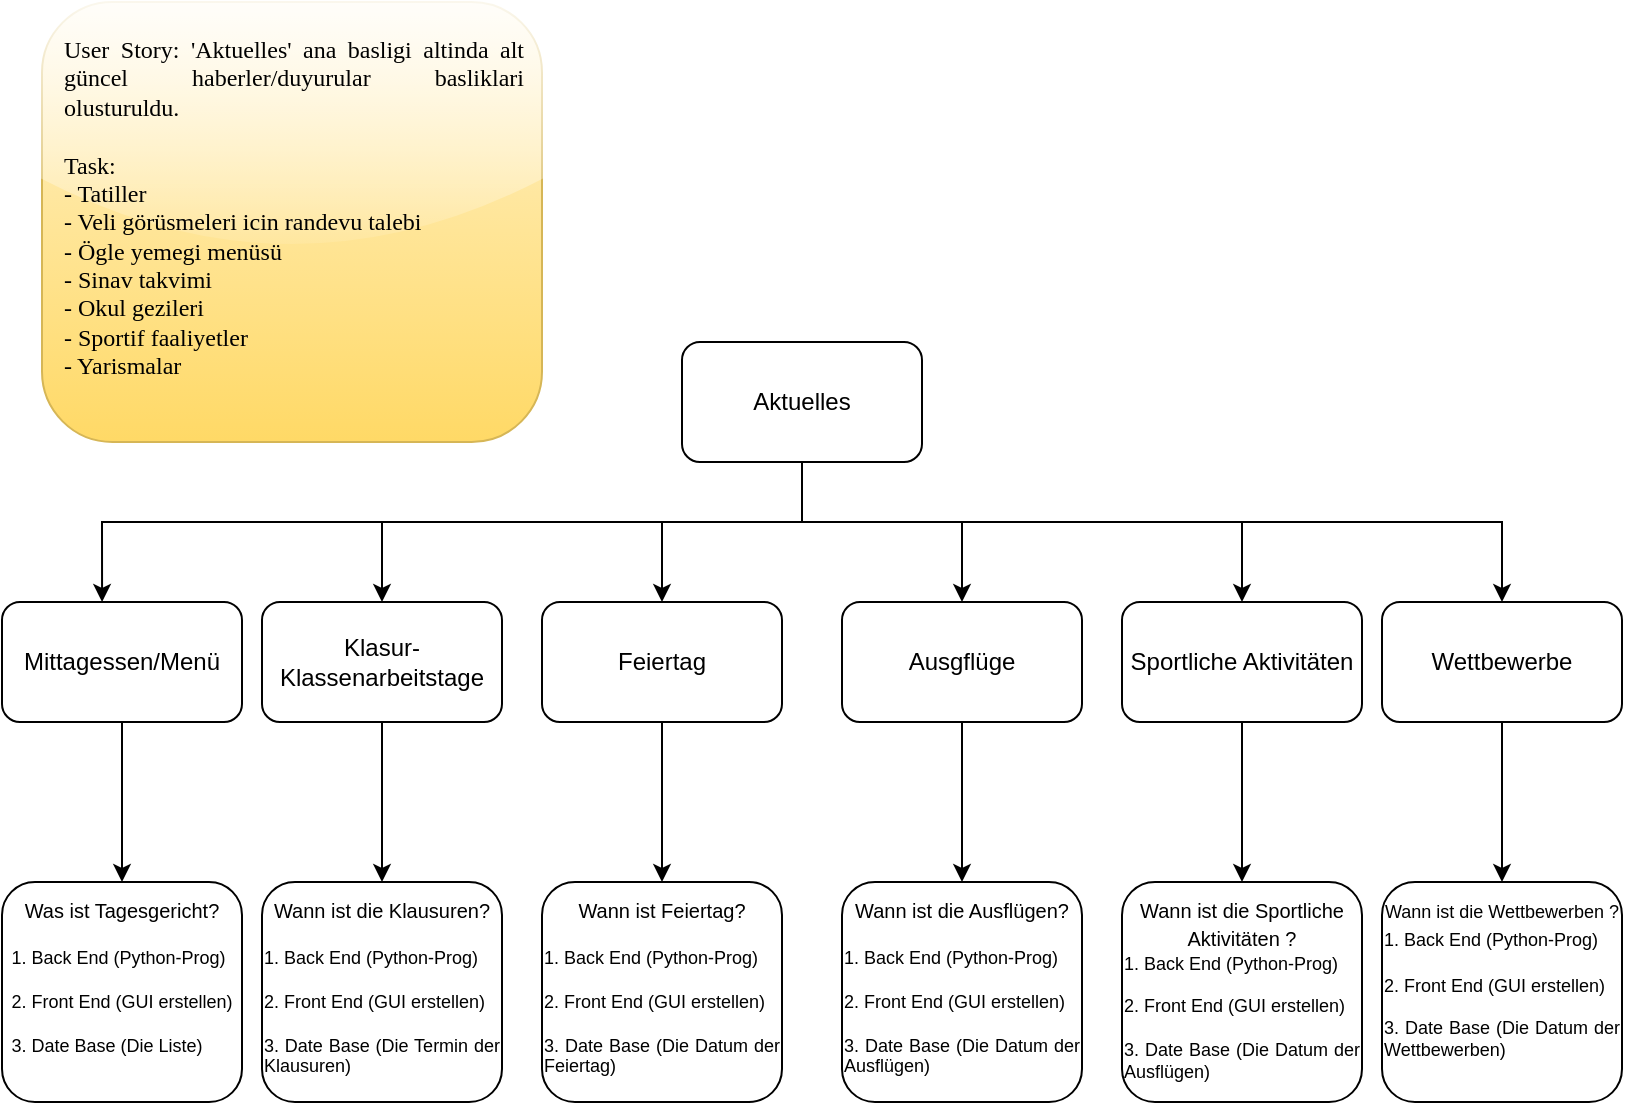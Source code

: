 <mxfile version="17.4.0" type="device"><diagram id="ag9TKYUl0Q_dsBeCjM64" name="Page-1"><mxGraphModel dx="1097" dy="611" grid="1" gridSize="10" guides="1" tooltips="1" connect="1" arrows="1" fold="1" page="1" pageScale="1" pageWidth="827" pageHeight="1169" math="0" shadow="0"><root><mxCell id="0"/><mxCell id="1" parent="0"/><mxCell id="qNdXrJqfPOHl2-CgB8Ul-1" value="Aktuelles" style="rounded=1;whiteSpace=wrap;html=1;" vertex="1" parent="1"><mxGeometry x="350" y="180" width="120" height="60" as="geometry"/></mxCell><mxCell id="qNdXrJqfPOHl2-CgB8Ul-3" value="Feiertag" style="rounded=1;whiteSpace=wrap;html=1;" vertex="1" parent="1"><mxGeometry x="280" y="310" width="120" height="60" as="geometry"/></mxCell><mxCell id="qNdXrJqfPOHl2-CgB8Ul-4" value="" style="endArrow=classic;html=1;rounded=0;entryX=0.417;entryY=0;entryDx=0;entryDy=0;entryPerimeter=0;" edge="1" parent="1" target="qNdXrJqfPOHl2-CgB8Ul-6"><mxGeometry width="50" height="50" relative="1" as="geometry"><mxPoint x="410" y="270" as="sourcePoint"/><mxPoint x="60" y="300" as="targetPoint"/><Array as="points"><mxPoint x="230" y="270"/><mxPoint x="60" y="270"/></Array></mxGeometry></mxCell><mxCell id="qNdXrJqfPOHl2-CgB8Ul-22" value="" style="edgeStyle=orthogonalEdgeStyle;rounded=0;orthogonalLoop=1;jettySize=auto;html=1;" edge="1" parent="1" source="qNdXrJqfPOHl2-CgB8Ul-6" target="qNdXrJqfPOHl2-CgB8Ul-21"><mxGeometry relative="1" as="geometry"/></mxCell><mxCell id="qNdXrJqfPOHl2-CgB8Ul-6" value="Mittagessen/Menü" style="rounded=1;whiteSpace=wrap;html=1;" vertex="1" parent="1"><mxGeometry x="10" y="310" width="120" height="60" as="geometry"/></mxCell><mxCell id="qNdXrJqfPOHl2-CgB8Ul-7" value="Klasur-&lt;br&gt;Klassenarbeitstage" style="rounded=1;whiteSpace=wrap;html=1;" vertex="1" parent="1"><mxGeometry x="140" y="310" width="120" height="60" as="geometry"/></mxCell><mxCell id="qNdXrJqfPOHl2-CgB8Ul-8" value="" style="endArrow=classic;html=1;rounded=0;entryX=0.5;entryY=0;entryDx=0;entryDy=0;" edge="1" parent="1" target="qNdXrJqfPOHl2-CgB8Ul-7"><mxGeometry width="50" height="50" relative="1" as="geometry"><mxPoint x="200" y="270" as="sourcePoint"/><mxPoint x="239.5" y="310" as="targetPoint"/></mxGeometry></mxCell><mxCell id="qNdXrJqfPOHl2-CgB8Ul-9" value="Ausgflüge" style="rounded=1;whiteSpace=wrap;html=1;" vertex="1" parent="1"><mxGeometry x="430" y="310" width="120" height="60" as="geometry"/></mxCell><mxCell id="qNdXrJqfPOHl2-CgB8Ul-10" value="Sportliche Aktivitäten" style="rounded=1;whiteSpace=wrap;html=1;" vertex="1" parent="1"><mxGeometry x="570" y="310" width="120" height="60" as="geometry"/></mxCell><mxCell id="qNdXrJqfPOHl2-CgB8Ul-12" value="Wettbewerbe" style="rounded=1;whiteSpace=wrap;html=1;" vertex="1" parent="1"><mxGeometry x="700" y="310" width="120" height="60" as="geometry"/></mxCell><mxCell id="qNdXrJqfPOHl2-CgB8Ul-14" value="" style="endArrow=classic;html=1;rounded=0;entryX=0.5;entryY=0;entryDx=0;entryDy=0;" edge="1" parent="1" target="qNdXrJqfPOHl2-CgB8Ul-3"><mxGeometry width="50" height="50" relative="1" as="geometry"><mxPoint x="340" y="270" as="sourcePoint"/><mxPoint x="510" y="410" as="targetPoint"/></mxGeometry></mxCell><mxCell id="qNdXrJqfPOHl2-CgB8Ul-15" value="" style="endArrow=classic;html=1;rounded=0;entryX=0.5;entryY=0;entryDx=0;entryDy=0;" edge="1" parent="1" target="qNdXrJqfPOHl2-CgB8Ul-12"><mxGeometry width="50" height="50" relative="1" as="geometry"><mxPoint x="410" y="270" as="sourcePoint"/><mxPoint x="760" y="270" as="targetPoint"/><Array as="points"><mxPoint x="760" y="270"/></Array></mxGeometry></mxCell><mxCell id="qNdXrJqfPOHl2-CgB8Ul-16" value="" style="endArrow=classic;html=1;rounded=0;entryX=0.5;entryY=0;entryDx=0;entryDy=0;" edge="1" parent="1" target="qNdXrJqfPOHl2-CgB8Ul-9"><mxGeometry width="50" height="50" relative="1" as="geometry"><mxPoint x="490" y="270" as="sourcePoint"/><mxPoint x="530.0" y="430.0" as="targetPoint"/></mxGeometry></mxCell><mxCell id="qNdXrJqfPOHl2-CgB8Ul-17" value="" style="endArrow=classic;html=1;rounded=0;entryX=0.5;entryY=0;entryDx=0;entryDy=0;" edge="1" parent="1" target="qNdXrJqfPOHl2-CgB8Ul-10"><mxGeometry width="50" height="50" relative="1" as="geometry"><mxPoint x="630" y="270" as="sourcePoint"/><mxPoint x="540.0" y="440.0" as="targetPoint"/></mxGeometry></mxCell><mxCell id="qNdXrJqfPOHl2-CgB8Ul-20" value="" style="endArrow=none;html=1;rounded=0;exitX=0.5;exitY=1;exitDx=0;exitDy=0;" edge="1" parent="1" source="qNdXrJqfPOHl2-CgB8Ul-1"><mxGeometry width="50" height="50" relative="1" as="geometry"><mxPoint x="460" y="460" as="sourcePoint"/><mxPoint x="410" y="270" as="targetPoint"/></mxGeometry></mxCell><mxCell id="qNdXrJqfPOHl2-CgB8Ul-21" value="&lt;div&gt;&lt;span style=&quot;font-size: 10px&quot;&gt;Was ist Tagesgericht?&lt;/span&gt;&lt;/div&gt;&lt;font style=&quot;font-size: 9px&quot;&gt;&lt;div style=&quot;text-align: justify&quot;&gt;&lt;span style=&quot;font-size: 10px&quot;&gt;&lt;br&gt;&lt;/span&gt;&lt;/div&gt;&lt;div style=&quot;text-align: justify&quot;&gt;&lt;span&gt;&lt;font style=&quot;font-size: 9px&quot;&gt;1. Back End (Python-Prog)&lt;/font&gt;&lt;/span&gt;&lt;/div&gt;&lt;div style=&quot;text-align: justify&quot;&gt;&lt;br&gt;&lt;/div&gt;&lt;div style=&quot;text-align: justify&quot;&gt;&lt;font style=&quot;font-size: 9px&quot;&gt;2. Front End (GUI erstellen)&lt;/font&gt;&lt;/div&gt;&lt;div style=&quot;text-align: justify&quot;&gt;&lt;font style=&quot;font-size: 9px&quot;&gt;&lt;br&gt;&lt;/font&gt;&lt;/div&gt;&lt;div style=&quot;text-align: justify&quot;&gt;&lt;font style=&quot;font-size: 9px&quot;&gt;3. Date Base (Die Liste)&lt;/font&gt;&lt;/div&gt;&lt;/font&gt;" style="whiteSpace=wrap;html=1;rounded=1;verticalAlign=top;" vertex="1" parent="1"><mxGeometry x="10" y="450" width="120" height="110" as="geometry"/></mxCell><mxCell id="qNdXrJqfPOHl2-CgB8Ul-23" value="" style="edgeStyle=orthogonalEdgeStyle;rounded=0;orthogonalLoop=1;jettySize=auto;html=1;exitX=0.5;exitY=1;exitDx=0;exitDy=0;entryX=0.5;entryY=0;entryDx=0;entryDy=0;" edge="1" parent="1" source="qNdXrJqfPOHl2-CgB8Ul-7" target="qNdXrJqfPOHl2-CgB8Ul-24"><mxGeometry relative="1" as="geometry"><mxPoint x="80" y="380" as="sourcePoint"/><mxPoint x="200" y="440" as="targetPoint"/><Array as="points"/></mxGeometry></mxCell><mxCell id="qNdXrJqfPOHl2-CgB8Ul-24" value="&lt;div&gt;&lt;span style=&quot;font-size: 10px&quot;&gt;Wann ist die Klausuren?&lt;/span&gt;&lt;/div&gt;&lt;font style=&quot;font-size: 9px&quot;&gt;&lt;div style=&quot;text-align: justify&quot;&gt;&lt;span style=&quot;font-size: 10px&quot;&gt;&lt;br&gt;&lt;/span&gt;&lt;/div&gt;&lt;div style=&quot;text-align: justify&quot;&gt;&lt;span&gt;&lt;font style=&quot;font-size: 9px&quot;&gt;1. Back End (Python-Prog)&lt;/font&gt;&lt;/span&gt;&lt;/div&gt;&lt;div style=&quot;text-align: justify&quot;&gt;&lt;br&gt;&lt;/div&gt;&lt;div style=&quot;text-align: justify&quot;&gt;&lt;font style=&quot;font-size: 9px&quot;&gt;2. Front End (GUI erstellen)&lt;/font&gt;&lt;/div&gt;&lt;div style=&quot;text-align: justify&quot;&gt;&lt;font style=&quot;font-size: 9px&quot;&gt;&lt;br&gt;&lt;/font&gt;&lt;/div&gt;&lt;div style=&quot;text-align: justify&quot;&gt;&lt;font style=&quot;font-size: 9px&quot;&gt;3. Date Base (Die Termin der Klausuren)&lt;/font&gt;&lt;/div&gt;&lt;/font&gt;" style="whiteSpace=wrap;html=1;rounded=1;verticalAlign=top;" vertex="1" parent="1"><mxGeometry x="140" y="450" width="120" height="110" as="geometry"/></mxCell><mxCell id="qNdXrJqfPOHl2-CgB8Ul-26" value="&lt;div&gt;&lt;span style=&quot;font-size: 10px&quot;&gt;Wann ist Feiertag?&lt;/span&gt;&lt;/div&gt;&lt;font style=&quot;font-size: 9px&quot;&gt;&lt;div style=&quot;text-align: justify&quot;&gt;&lt;span style=&quot;font-size: 10px&quot;&gt;&lt;br&gt;&lt;/span&gt;&lt;/div&gt;&lt;div style=&quot;text-align: justify&quot;&gt;&lt;span&gt;&lt;font style=&quot;font-size: 9px&quot;&gt;1. Back End (Python-Prog)&lt;/font&gt;&lt;/span&gt;&lt;/div&gt;&lt;div style=&quot;text-align: justify&quot;&gt;&lt;br&gt;&lt;/div&gt;&lt;div style=&quot;text-align: justify&quot;&gt;&lt;font style=&quot;font-size: 9px&quot;&gt;2. Front End (GUI erstellen)&lt;/font&gt;&lt;/div&gt;&lt;div style=&quot;text-align: justify&quot;&gt;&lt;font style=&quot;font-size: 9px&quot;&gt;&lt;br&gt;&lt;/font&gt;&lt;/div&gt;&lt;div style=&quot;text-align: justify&quot;&gt;&lt;font style=&quot;font-size: 9px&quot;&gt;3. Date Base (Die Datum der Feiertag)&lt;/font&gt;&lt;/div&gt;&lt;/font&gt;" style="whiteSpace=wrap;html=1;rounded=1;verticalAlign=top;" vertex="1" parent="1"><mxGeometry x="280" y="450" width="120" height="110" as="geometry"/></mxCell><mxCell id="qNdXrJqfPOHl2-CgB8Ul-28" value="" style="edgeStyle=orthogonalEdgeStyle;rounded=0;orthogonalLoop=1;jettySize=auto;html=1;exitX=0.5;exitY=1;exitDx=0;exitDy=0;entryX=0.5;entryY=0;entryDx=0;entryDy=0;" edge="1" parent="1" source="qNdXrJqfPOHl2-CgB8Ul-3" target="qNdXrJqfPOHl2-CgB8Ul-26"><mxGeometry relative="1" as="geometry"><mxPoint x="210" y="380" as="sourcePoint"/><mxPoint x="210" y="460" as="targetPoint"/><Array as="points"/></mxGeometry></mxCell><mxCell id="qNdXrJqfPOHl2-CgB8Ul-29" value="&lt;div&gt;&lt;span style=&quot;font-size: 10px&quot;&gt;Wann ist die Ausflügen?&lt;/span&gt;&lt;/div&gt;&lt;font style=&quot;font-size: 9px&quot;&gt;&lt;div style=&quot;text-align: justify&quot;&gt;&lt;span style=&quot;font-size: 10px&quot;&gt;&lt;br&gt;&lt;/span&gt;&lt;/div&gt;&lt;div style=&quot;text-align: justify&quot;&gt;&lt;span&gt;&lt;font style=&quot;font-size: 9px&quot;&gt;1. Back End (Python-Prog)&lt;/font&gt;&lt;/span&gt;&lt;/div&gt;&lt;div style=&quot;text-align: justify&quot;&gt;&lt;br&gt;&lt;/div&gt;&lt;div style=&quot;text-align: justify&quot;&gt;&lt;font style=&quot;font-size: 9px&quot;&gt;2. Front End (GUI erstellen)&lt;/font&gt;&lt;/div&gt;&lt;div style=&quot;text-align: justify&quot;&gt;&lt;font style=&quot;font-size: 9px&quot;&gt;&lt;br&gt;&lt;/font&gt;&lt;/div&gt;&lt;div style=&quot;text-align: justify&quot;&gt;&lt;font style=&quot;font-size: 9px&quot;&gt;3. Date Base (Die Datum der Ausflügen)&lt;/font&gt;&lt;/div&gt;&lt;/font&gt;" style="whiteSpace=wrap;html=1;rounded=1;verticalAlign=top;" vertex="1" parent="1"><mxGeometry x="430" y="450" width="120" height="110" as="geometry"/></mxCell><mxCell id="qNdXrJqfPOHl2-CgB8Ul-30" value="" style="edgeStyle=orthogonalEdgeStyle;rounded=0;orthogonalLoop=1;jettySize=auto;html=1;exitX=0.5;exitY=1;exitDx=0;exitDy=0;entryX=0.5;entryY=0;entryDx=0;entryDy=0;" edge="1" parent="1" source="qNdXrJqfPOHl2-CgB8Ul-9" target="qNdXrJqfPOHl2-CgB8Ul-29"><mxGeometry relative="1" as="geometry"><mxPoint x="350.0" y="380" as="sourcePoint"/><mxPoint x="350.0" y="460" as="targetPoint"/><Array as="points"/></mxGeometry></mxCell><mxCell id="qNdXrJqfPOHl2-CgB8Ul-31" value="&lt;div&gt;&lt;span style=&quot;font-size: 10px&quot;&gt;Wann ist die Sportliche Aktivitäten ?&lt;/span&gt;&lt;/div&gt;&lt;font style=&quot;font-size: 9px&quot;&gt;&lt;div style=&quot;text-align: justify&quot;&gt;&lt;span&gt;1. Back End (Python-Prog)&lt;/span&gt;&lt;br&gt;&lt;/div&gt;&lt;div style=&quot;text-align: justify&quot;&gt;&lt;br&gt;&lt;/div&gt;&lt;div style=&quot;text-align: justify&quot;&gt;&lt;font style=&quot;font-size: 9px&quot;&gt;2. Front End (GUI erstellen)&lt;/font&gt;&lt;/div&gt;&lt;div style=&quot;text-align: justify&quot;&gt;&lt;font style=&quot;font-size: 9px&quot;&gt;&lt;br&gt;&lt;/font&gt;&lt;/div&gt;&lt;div style=&quot;text-align: justify&quot;&gt;&lt;font style=&quot;font-size: 9px&quot;&gt;3. Date Base (Die Datum der Ausflügen)&lt;/font&gt;&lt;/div&gt;&lt;/font&gt;" style="whiteSpace=wrap;html=1;rounded=1;verticalAlign=top;" vertex="1" parent="1"><mxGeometry x="570" y="450" width="120" height="110" as="geometry"/></mxCell><mxCell id="qNdXrJqfPOHl2-CgB8Ul-32" value="" style="edgeStyle=orthogonalEdgeStyle;rounded=0;orthogonalLoop=1;jettySize=auto;html=1;entryX=0.5;entryY=0;entryDx=0;entryDy=0;exitX=0.5;exitY=1;exitDx=0;exitDy=0;" edge="1" parent="1" source="qNdXrJqfPOHl2-CgB8Ul-10" target="qNdXrJqfPOHl2-CgB8Ul-31"><mxGeometry relative="1" as="geometry"><mxPoint x="500" y="380" as="sourcePoint"/><mxPoint x="500" y="460" as="targetPoint"/><Array as="points"/></mxGeometry></mxCell><mxCell id="qNdXrJqfPOHl2-CgB8Ul-33" value="&lt;div&gt;&lt;font style=&quot;font-size: 9px&quot;&gt;Wann ist die Wettbewerben ?&lt;/font&gt;&lt;/div&gt;&lt;div style=&quot;text-align: left&quot;&gt;&lt;span style=&quot;font-size: 9px&quot;&gt;1. Back End (Python-Prog)&lt;/span&gt;&lt;/div&gt;&lt;font style=&quot;font-size: 9px&quot;&gt;&lt;div style=&quot;text-align: left&quot;&gt;&lt;br&gt;&lt;/div&gt;&lt;div style=&quot;text-align: justify&quot;&gt;&lt;font style=&quot;font-size: 9px&quot;&gt;2. Front End (GUI erstellen)&lt;/font&gt;&lt;/div&gt;&lt;div style=&quot;text-align: justify&quot;&gt;&lt;font style=&quot;font-size: 9px&quot;&gt;&lt;br&gt;&lt;/font&gt;&lt;/div&gt;&lt;div style=&quot;text-align: justify&quot;&gt;&lt;font style=&quot;font-size: 9px&quot;&gt;3. Date Base (Die Datum der Wettbewerben)&lt;/font&gt;&lt;/div&gt;&lt;/font&gt;" style="whiteSpace=wrap;html=1;rounded=1;verticalAlign=top;" vertex="1" parent="1"><mxGeometry x="700" y="450" width="120" height="110" as="geometry"/></mxCell><mxCell id="qNdXrJqfPOHl2-CgB8Ul-34" value="" style="edgeStyle=orthogonalEdgeStyle;rounded=0;orthogonalLoop=1;jettySize=auto;html=1;entryX=0.5;entryY=0;entryDx=0;entryDy=0;exitX=0.5;exitY=1;exitDx=0;exitDy=0;" edge="1" parent="1" source="qNdXrJqfPOHl2-CgB8Ul-12" target="qNdXrJqfPOHl2-CgB8Ul-33"><mxGeometry relative="1" as="geometry"><mxPoint x="640" y="380" as="sourcePoint"/><mxPoint x="640" y="460" as="targetPoint"/><Array as="points"/></mxGeometry></mxCell><mxCell id="qNdXrJqfPOHl2-CgB8Ul-35" value="&lt;div style=&quot;text-align: justify&quot;&gt;&lt;span&gt;&lt;font face=&quot;Verdana&quot;&gt;User Story: 'Aktuelles' ana basligi altinda alt güncel haberler/duyurular basliklari olusturuldu.&lt;/font&gt;&lt;/span&gt;&lt;/div&gt;&lt;div style=&quot;text-align: justify&quot;&gt;&lt;font face=&quot;Verdana&quot;&gt;&lt;br&gt;&lt;/font&gt;&lt;/div&gt;&lt;div style=&quot;text-align: justify&quot;&gt;&lt;span&gt;&lt;font face=&quot;Verdana&quot;&gt;Task:&lt;/font&gt;&lt;/span&gt;&lt;/div&gt;&lt;div style=&quot;text-align: justify&quot;&gt;&lt;span&gt;&lt;font face=&quot;Verdana&quot;&gt;- Tatiller&lt;/font&gt;&lt;/span&gt;&lt;/div&gt;&lt;div style=&quot;text-align: justify&quot;&gt;&lt;span&gt;&lt;font face=&quot;Verdana&quot;&gt;- Veli görüsmeleri icin randevu talebi&lt;/font&gt;&lt;/span&gt;&lt;/div&gt;&lt;div style=&quot;text-align: justify&quot;&gt;&lt;span&gt;&lt;font face=&quot;Verdana&quot;&gt;- Ögle yemegi menüsü&lt;/font&gt;&lt;/span&gt;&lt;/div&gt;&lt;div style=&quot;text-align: justify&quot;&gt;&lt;span&gt;&lt;font face=&quot;Verdana&quot;&gt;- Sinav takvimi&lt;/font&gt;&lt;/span&gt;&lt;/div&gt;&lt;div style=&quot;text-align: justify&quot;&gt;&lt;span&gt;&lt;font face=&quot;Verdana&quot;&gt;- Okul gezileri&lt;/font&gt;&lt;/span&gt;&lt;/div&gt;&lt;div style=&quot;text-align: justify&quot;&gt;&lt;span&gt;&lt;font face=&quot;Verdana&quot;&gt;- Sportif faaliyetler&lt;/font&gt;&lt;/span&gt;&lt;/div&gt;&lt;div style=&quot;text-align: justify&quot;&gt;&lt;span&gt;&lt;font face=&quot;Verdana&quot;&gt;- Yarismalar&lt;/font&gt;&lt;/span&gt;&lt;/div&gt;&lt;div style=&quot;text-align: justify&quot;&gt;&lt;br&gt;&lt;/div&gt;" style="text;html=1;strokeColor=#d6b656;fillColor=#fff2cc;align=center;verticalAlign=middle;whiteSpace=wrap;rounded=1;gradientColor=#ffd966;shadow=0;sketch=0;glass=1;spacingLeft=10;spacingRight=8;arcSize=16;" vertex="1" parent="1"><mxGeometry x="30" y="10" width="250" height="220" as="geometry"/></mxCell></root></mxGraphModel></diagram></mxfile>